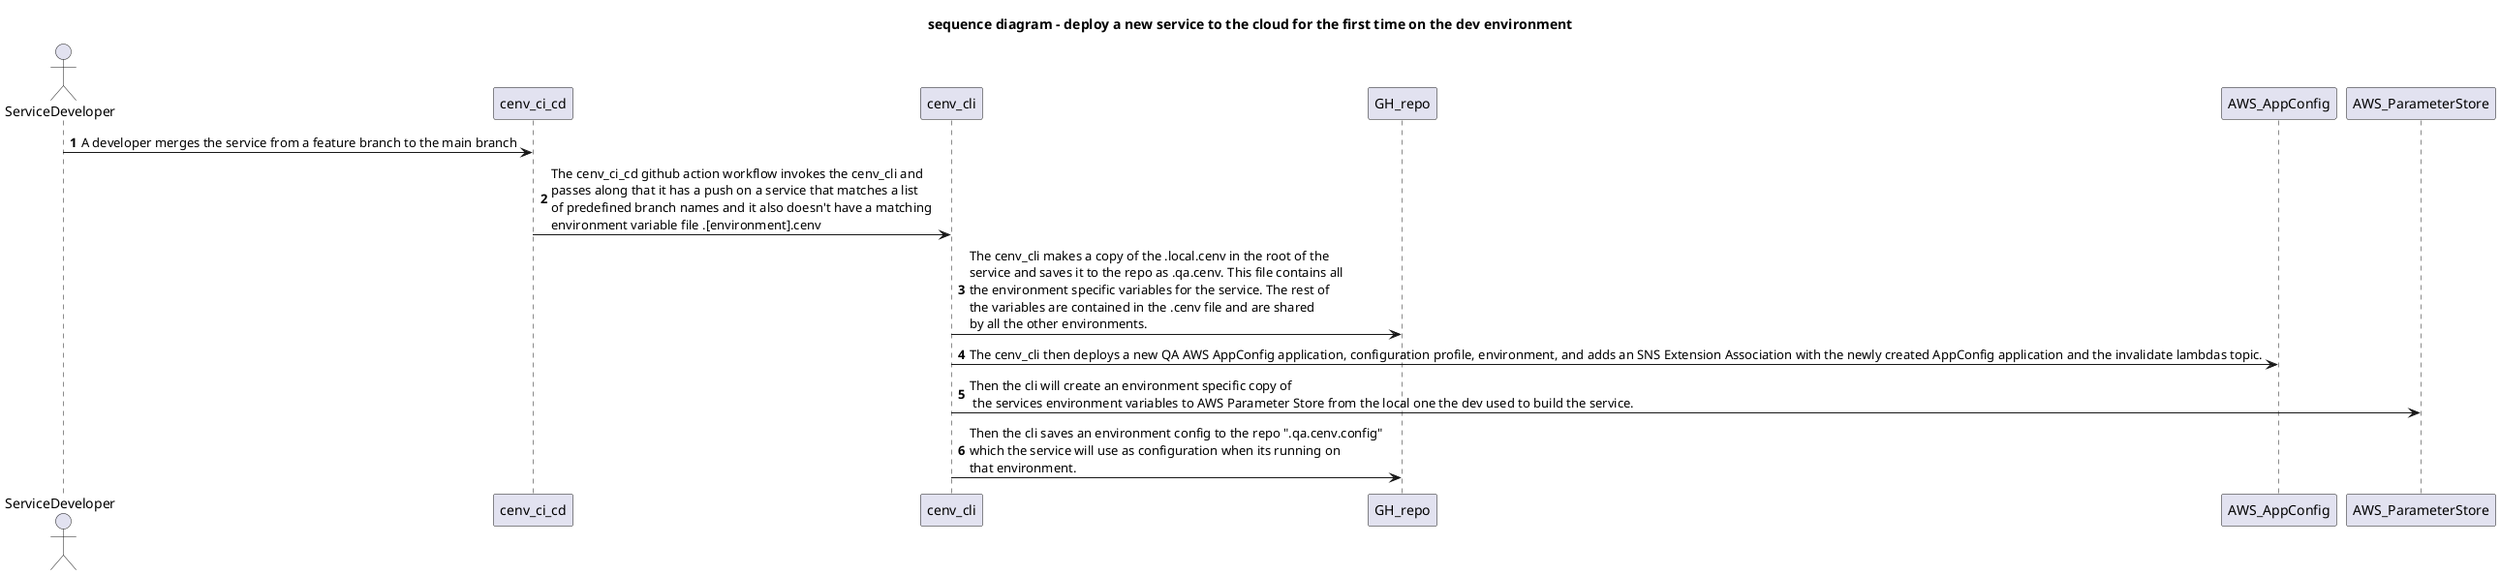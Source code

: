 @startuml
'https://plantuml.com/sequence-diagram

autonumber

' need mechanism to figure out which services need to be updated if a given global parameter is updated
title sequence diagram - deploy a new service to the cloud for the first time on the dev environment
actor ServiceDeveloper

ServiceDeveloper -> cenv_ci_cd: A developer merges the service from a feature branch to the main branch
cenv_ci_cd -> cenv_cli: The cenv_ci_cd github action workflow invokes the cenv_cli and \npasses along that it has a push on a service that matches a list \nof predefined branch names and it also doesn't have a matching \nenvironment variable file .[environment].cenv
cenv_cli -> GH_repo: The cenv_cli makes a copy of the .local.cenv in the root of the \nservice and saves it to the repo as .qa.cenv. This file contains all \nthe environment specific variables for the service. The rest of \nthe variables are contained in the .cenv file and are shared \nby all the other environments.
cenv_cli -> AWS_AppConfig: The cenv_cli then deploys a new QA AWS AppConfig application, configuration profile, environment, and adds an SNS Extension Association with the newly created AppConfig application and the invalidate lambdas topic.
cenv_cli -> AWS_ParameterStore: Then the cli will create an environment specific copy of\n the services environment variables to AWS Parameter Store from the local one the dev used to build the service.
cenv_cli -> GH_repo: Then the cli saves an environment config to the repo ".qa.cenv.config" \nwhich the service will use as configuration when its running on \nthat environment.

@enduml
